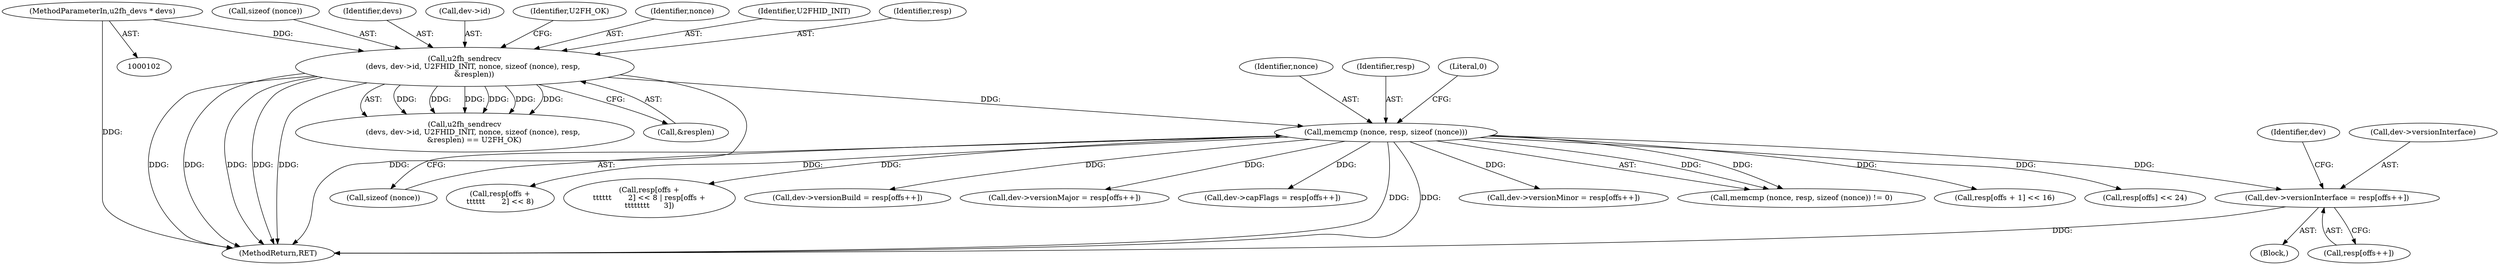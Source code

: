 digraph "0_libu2f-host_e4bb58cc8b6202a421e65f8230217d8ae6e16eb5@array" {
"1000199" [label="(Call,dev->versionInterface = resp[offs++])"];
"1000156" [label="(Call,memcmp (nonce, resp, sizeof (nonce)))"];
"1000128" [label="(Call,u2fh_sendrecv\n       (devs, dev->id, U2FHID_INIT, nonce, sizeof (nonce), resp,\n        &resplen))"];
"1000103" [label="(MethodParameterIn,u2fh_devs * devs)"];
"1000135" [label="(Call,sizeof (nonce))"];
"1000157" [label="(Identifier,nonce)"];
"1000138" [label="(Call,&resplen)"];
"1000129" [label="(Identifier,devs)"];
"1000128" [label="(Call,u2fh_sendrecv\n       (devs, dev->id, U2FHID_INIT, nonce, sizeof (nonce), resp,\n        &resplen))"];
"1000103" [label="(MethodParameterIn,u2fh_devs * devs)"];
"1000156" [label="(Call,memcmp (nonce, resp, sizeof (nonce)))"];
"1000245" [label="(MethodReturn,RET)"];
"1000158" [label="(Identifier,resp)"];
"1000215" [label="(Call,dev->versionMinor = resp[offs++])"];
"1000161" [label="(Literal,0)"];
"1000127" [label="(Call,u2fh_sendrecv\n       (devs, dev->id, U2FHID_INIT, nonce, sizeof (nonce), resp,\n        &resplen) == U2FH_OK)"];
"1000155" [label="(Call,memcmp (nonce, resp, sizeof (nonce)) != 0)"];
"1000176" [label="(Call,resp[offs + 1] << 16)"];
"1000199" [label="(Call,dev->versionInterface = resp[offs++])"];
"1000130" [label="(Call,dev->id)"];
"1000203" [label="(Call,resp[offs++])"];
"1000209" [label="(Identifier,dev)"];
"1000170" [label="(Call,resp[offs] << 24)"];
"1000140" [label="(Identifier,U2FH_OK)"];
"1000200" [label="(Call,dev->versionInterface)"];
"1000134" [label="(Identifier,nonce)"];
"1000159" [label="(Call,sizeof (nonce))"];
"1000133" [label="(Identifier,U2FHID_INIT)"];
"1000184" [label="(Call,resp[offs +\n\t\t\t\t\t\t       2] << 8)"];
"1000141" [label="(Block,)"];
"1000183" [label="(Call,resp[offs +\n\t\t\t\t\t\t       2] << 8 | resp[offs +\n\t\t\t\t\t\t\t\t      3])"];
"1000223" [label="(Call,dev->versionBuild = resp[offs++])"];
"1000207" [label="(Call,dev->versionMajor = resp[offs++])"];
"1000137" [label="(Identifier,resp)"];
"1000231" [label="(Call,dev->capFlags = resp[offs++])"];
"1000199" -> "1000141"  [label="AST: "];
"1000199" -> "1000203"  [label="CFG: "];
"1000200" -> "1000199"  [label="AST: "];
"1000203" -> "1000199"  [label="AST: "];
"1000209" -> "1000199"  [label="CFG: "];
"1000199" -> "1000245"  [label="DDG: "];
"1000156" -> "1000199"  [label="DDG: "];
"1000156" -> "1000155"  [label="AST: "];
"1000156" -> "1000159"  [label="CFG: "];
"1000157" -> "1000156"  [label="AST: "];
"1000158" -> "1000156"  [label="AST: "];
"1000159" -> "1000156"  [label="AST: "];
"1000161" -> "1000156"  [label="CFG: "];
"1000156" -> "1000245"  [label="DDG: "];
"1000156" -> "1000245"  [label="DDG: "];
"1000156" -> "1000155"  [label="DDG: "];
"1000156" -> "1000155"  [label="DDG: "];
"1000128" -> "1000156"  [label="DDG: "];
"1000156" -> "1000170"  [label="DDG: "];
"1000156" -> "1000176"  [label="DDG: "];
"1000156" -> "1000184"  [label="DDG: "];
"1000156" -> "1000183"  [label="DDG: "];
"1000156" -> "1000207"  [label="DDG: "];
"1000156" -> "1000215"  [label="DDG: "];
"1000156" -> "1000223"  [label="DDG: "];
"1000156" -> "1000231"  [label="DDG: "];
"1000128" -> "1000127"  [label="AST: "];
"1000128" -> "1000138"  [label="CFG: "];
"1000129" -> "1000128"  [label="AST: "];
"1000130" -> "1000128"  [label="AST: "];
"1000133" -> "1000128"  [label="AST: "];
"1000134" -> "1000128"  [label="AST: "];
"1000135" -> "1000128"  [label="AST: "];
"1000137" -> "1000128"  [label="AST: "];
"1000138" -> "1000128"  [label="AST: "];
"1000140" -> "1000128"  [label="CFG: "];
"1000128" -> "1000245"  [label="DDG: "];
"1000128" -> "1000245"  [label="DDG: "];
"1000128" -> "1000245"  [label="DDG: "];
"1000128" -> "1000245"  [label="DDG: "];
"1000128" -> "1000245"  [label="DDG: "];
"1000128" -> "1000245"  [label="DDG: "];
"1000128" -> "1000127"  [label="DDG: "];
"1000128" -> "1000127"  [label="DDG: "];
"1000128" -> "1000127"  [label="DDG: "];
"1000128" -> "1000127"  [label="DDG: "];
"1000128" -> "1000127"  [label="DDG: "];
"1000128" -> "1000127"  [label="DDG: "];
"1000103" -> "1000128"  [label="DDG: "];
"1000103" -> "1000102"  [label="AST: "];
"1000103" -> "1000245"  [label="DDG: "];
}
